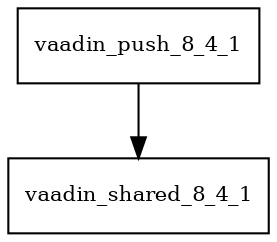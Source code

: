 digraph vaadin_push_8_4_1_dependencies {
  node [shape = box, fontsize=10.0];
  vaadin_push_8_4_1 -> vaadin_shared_8_4_1;
}

